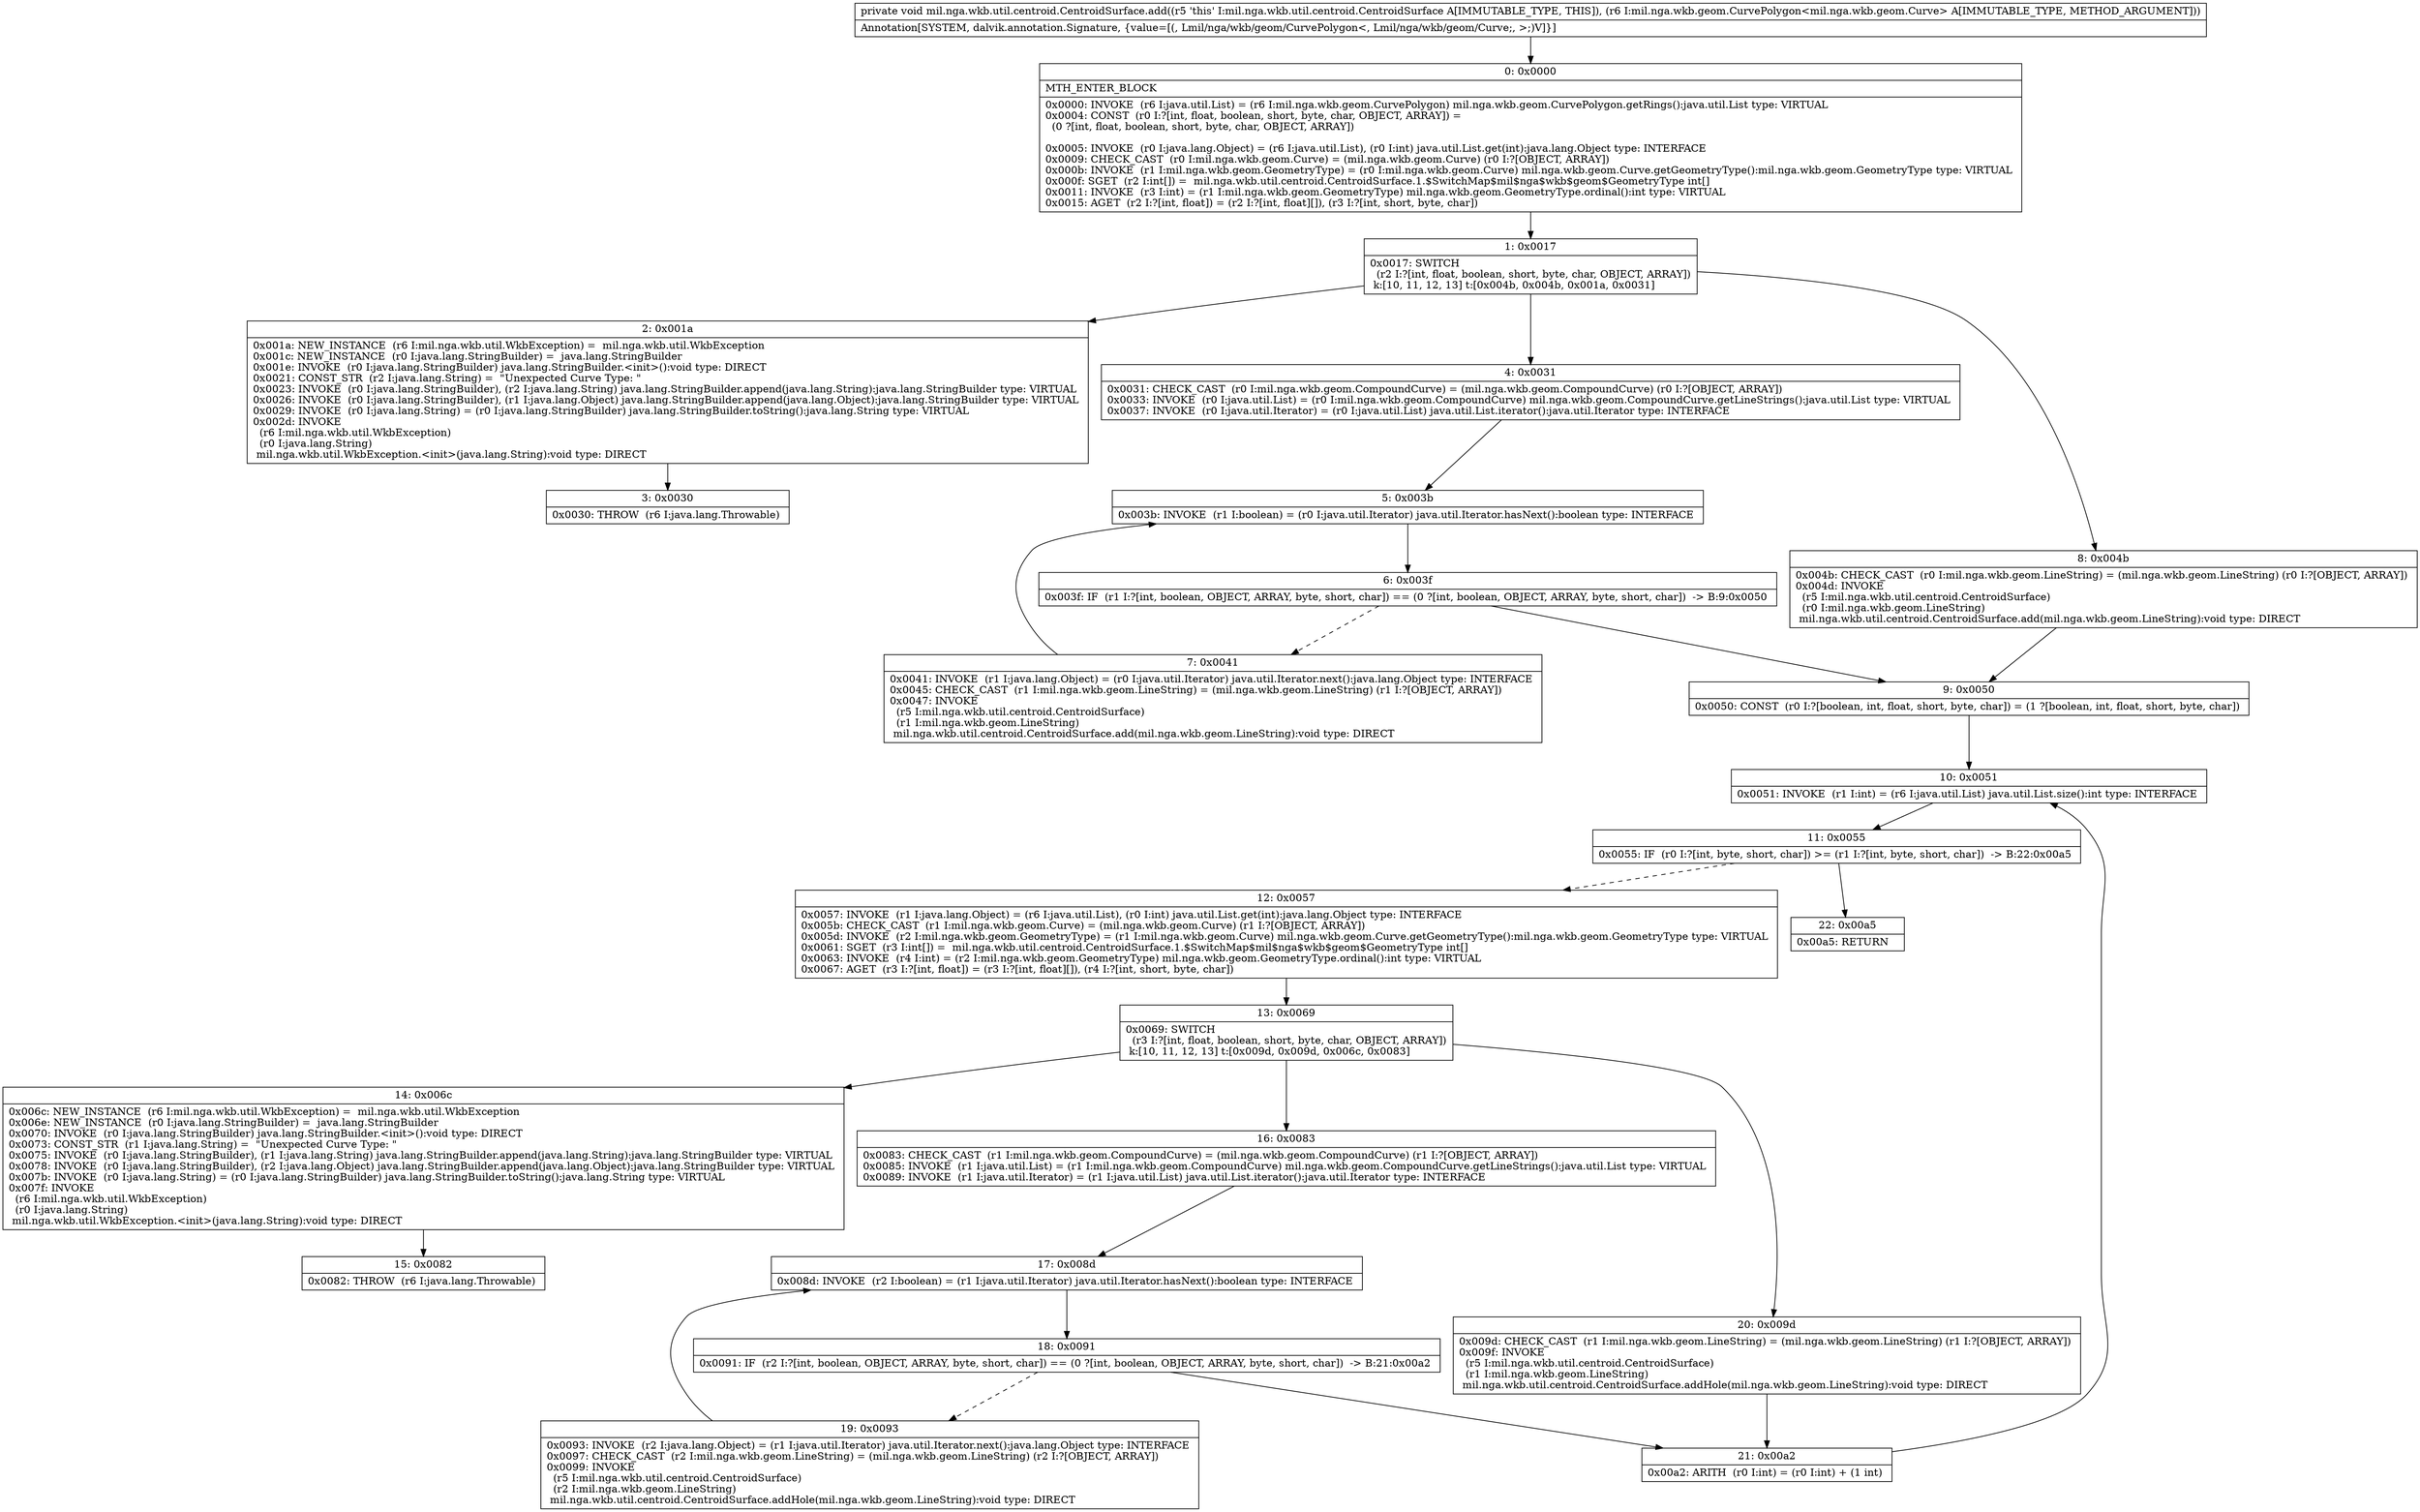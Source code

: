 digraph "CFG formil.nga.wkb.util.centroid.CentroidSurface.add(Lmil\/nga\/wkb\/geom\/CurvePolygon;)V" {
Node_0 [shape=record,label="{0\:\ 0x0000|MTH_ENTER_BLOCK\l|0x0000: INVOKE  (r6 I:java.util.List) = (r6 I:mil.nga.wkb.geom.CurvePolygon) mil.nga.wkb.geom.CurvePolygon.getRings():java.util.List type: VIRTUAL \l0x0004: CONST  (r0 I:?[int, float, boolean, short, byte, char, OBJECT, ARRAY]) = \l  (0 ?[int, float, boolean, short, byte, char, OBJECT, ARRAY])\l \l0x0005: INVOKE  (r0 I:java.lang.Object) = (r6 I:java.util.List), (r0 I:int) java.util.List.get(int):java.lang.Object type: INTERFACE \l0x0009: CHECK_CAST  (r0 I:mil.nga.wkb.geom.Curve) = (mil.nga.wkb.geom.Curve) (r0 I:?[OBJECT, ARRAY]) \l0x000b: INVOKE  (r1 I:mil.nga.wkb.geom.GeometryType) = (r0 I:mil.nga.wkb.geom.Curve) mil.nga.wkb.geom.Curve.getGeometryType():mil.nga.wkb.geom.GeometryType type: VIRTUAL \l0x000f: SGET  (r2 I:int[]) =  mil.nga.wkb.util.centroid.CentroidSurface.1.$SwitchMap$mil$nga$wkb$geom$GeometryType int[] \l0x0011: INVOKE  (r3 I:int) = (r1 I:mil.nga.wkb.geom.GeometryType) mil.nga.wkb.geom.GeometryType.ordinal():int type: VIRTUAL \l0x0015: AGET  (r2 I:?[int, float]) = (r2 I:?[int, float][]), (r3 I:?[int, short, byte, char]) \l}"];
Node_1 [shape=record,label="{1\:\ 0x0017|0x0017: SWITCH  \l  (r2 I:?[int, float, boolean, short, byte, char, OBJECT, ARRAY])\l k:[10, 11, 12, 13] t:[0x004b, 0x004b, 0x001a, 0x0031] \l}"];
Node_2 [shape=record,label="{2\:\ 0x001a|0x001a: NEW_INSTANCE  (r6 I:mil.nga.wkb.util.WkbException) =  mil.nga.wkb.util.WkbException \l0x001c: NEW_INSTANCE  (r0 I:java.lang.StringBuilder) =  java.lang.StringBuilder \l0x001e: INVOKE  (r0 I:java.lang.StringBuilder) java.lang.StringBuilder.\<init\>():void type: DIRECT \l0x0021: CONST_STR  (r2 I:java.lang.String) =  \"Unexpected Curve Type: \" \l0x0023: INVOKE  (r0 I:java.lang.StringBuilder), (r2 I:java.lang.String) java.lang.StringBuilder.append(java.lang.String):java.lang.StringBuilder type: VIRTUAL \l0x0026: INVOKE  (r0 I:java.lang.StringBuilder), (r1 I:java.lang.Object) java.lang.StringBuilder.append(java.lang.Object):java.lang.StringBuilder type: VIRTUAL \l0x0029: INVOKE  (r0 I:java.lang.String) = (r0 I:java.lang.StringBuilder) java.lang.StringBuilder.toString():java.lang.String type: VIRTUAL \l0x002d: INVOKE  \l  (r6 I:mil.nga.wkb.util.WkbException)\l  (r0 I:java.lang.String)\l mil.nga.wkb.util.WkbException.\<init\>(java.lang.String):void type: DIRECT \l}"];
Node_3 [shape=record,label="{3\:\ 0x0030|0x0030: THROW  (r6 I:java.lang.Throwable) \l}"];
Node_4 [shape=record,label="{4\:\ 0x0031|0x0031: CHECK_CAST  (r0 I:mil.nga.wkb.geom.CompoundCurve) = (mil.nga.wkb.geom.CompoundCurve) (r0 I:?[OBJECT, ARRAY]) \l0x0033: INVOKE  (r0 I:java.util.List) = (r0 I:mil.nga.wkb.geom.CompoundCurve) mil.nga.wkb.geom.CompoundCurve.getLineStrings():java.util.List type: VIRTUAL \l0x0037: INVOKE  (r0 I:java.util.Iterator) = (r0 I:java.util.List) java.util.List.iterator():java.util.Iterator type: INTERFACE \l}"];
Node_5 [shape=record,label="{5\:\ 0x003b|0x003b: INVOKE  (r1 I:boolean) = (r0 I:java.util.Iterator) java.util.Iterator.hasNext():boolean type: INTERFACE \l}"];
Node_6 [shape=record,label="{6\:\ 0x003f|0x003f: IF  (r1 I:?[int, boolean, OBJECT, ARRAY, byte, short, char]) == (0 ?[int, boolean, OBJECT, ARRAY, byte, short, char])  \-\> B:9:0x0050 \l}"];
Node_7 [shape=record,label="{7\:\ 0x0041|0x0041: INVOKE  (r1 I:java.lang.Object) = (r0 I:java.util.Iterator) java.util.Iterator.next():java.lang.Object type: INTERFACE \l0x0045: CHECK_CAST  (r1 I:mil.nga.wkb.geom.LineString) = (mil.nga.wkb.geom.LineString) (r1 I:?[OBJECT, ARRAY]) \l0x0047: INVOKE  \l  (r5 I:mil.nga.wkb.util.centroid.CentroidSurface)\l  (r1 I:mil.nga.wkb.geom.LineString)\l mil.nga.wkb.util.centroid.CentroidSurface.add(mil.nga.wkb.geom.LineString):void type: DIRECT \l}"];
Node_8 [shape=record,label="{8\:\ 0x004b|0x004b: CHECK_CAST  (r0 I:mil.nga.wkb.geom.LineString) = (mil.nga.wkb.geom.LineString) (r0 I:?[OBJECT, ARRAY]) \l0x004d: INVOKE  \l  (r5 I:mil.nga.wkb.util.centroid.CentroidSurface)\l  (r0 I:mil.nga.wkb.geom.LineString)\l mil.nga.wkb.util.centroid.CentroidSurface.add(mil.nga.wkb.geom.LineString):void type: DIRECT \l}"];
Node_9 [shape=record,label="{9\:\ 0x0050|0x0050: CONST  (r0 I:?[boolean, int, float, short, byte, char]) = (1 ?[boolean, int, float, short, byte, char]) \l}"];
Node_10 [shape=record,label="{10\:\ 0x0051|0x0051: INVOKE  (r1 I:int) = (r6 I:java.util.List) java.util.List.size():int type: INTERFACE \l}"];
Node_11 [shape=record,label="{11\:\ 0x0055|0x0055: IF  (r0 I:?[int, byte, short, char]) \>= (r1 I:?[int, byte, short, char])  \-\> B:22:0x00a5 \l}"];
Node_12 [shape=record,label="{12\:\ 0x0057|0x0057: INVOKE  (r1 I:java.lang.Object) = (r6 I:java.util.List), (r0 I:int) java.util.List.get(int):java.lang.Object type: INTERFACE \l0x005b: CHECK_CAST  (r1 I:mil.nga.wkb.geom.Curve) = (mil.nga.wkb.geom.Curve) (r1 I:?[OBJECT, ARRAY]) \l0x005d: INVOKE  (r2 I:mil.nga.wkb.geom.GeometryType) = (r1 I:mil.nga.wkb.geom.Curve) mil.nga.wkb.geom.Curve.getGeometryType():mil.nga.wkb.geom.GeometryType type: VIRTUAL \l0x0061: SGET  (r3 I:int[]) =  mil.nga.wkb.util.centroid.CentroidSurface.1.$SwitchMap$mil$nga$wkb$geom$GeometryType int[] \l0x0063: INVOKE  (r4 I:int) = (r2 I:mil.nga.wkb.geom.GeometryType) mil.nga.wkb.geom.GeometryType.ordinal():int type: VIRTUAL \l0x0067: AGET  (r3 I:?[int, float]) = (r3 I:?[int, float][]), (r4 I:?[int, short, byte, char]) \l}"];
Node_13 [shape=record,label="{13\:\ 0x0069|0x0069: SWITCH  \l  (r3 I:?[int, float, boolean, short, byte, char, OBJECT, ARRAY])\l k:[10, 11, 12, 13] t:[0x009d, 0x009d, 0x006c, 0x0083] \l}"];
Node_14 [shape=record,label="{14\:\ 0x006c|0x006c: NEW_INSTANCE  (r6 I:mil.nga.wkb.util.WkbException) =  mil.nga.wkb.util.WkbException \l0x006e: NEW_INSTANCE  (r0 I:java.lang.StringBuilder) =  java.lang.StringBuilder \l0x0070: INVOKE  (r0 I:java.lang.StringBuilder) java.lang.StringBuilder.\<init\>():void type: DIRECT \l0x0073: CONST_STR  (r1 I:java.lang.String) =  \"Unexpected Curve Type: \" \l0x0075: INVOKE  (r0 I:java.lang.StringBuilder), (r1 I:java.lang.String) java.lang.StringBuilder.append(java.lang.String):java.lang.StringBuilder type: VIRTUAL \l0x0078: INVOKE  (r0 I:java.lang.StringBuilder), (r2 I:java.lang.Object) java.lang.StringBuilder.append(java.lang.Object):java.lang.StringBuilder type: VIRTUAL \l0x007b: INVOKE  (r0 I:java.lang.String) = (r0 I:java.lang.StringBuilder) java.lang.StringBuilder.toString():java.lang.String type: VIRTUAL \l0x007f: INVOKE  \l  (r6 I:mil.nga.wkb.util.WkbException)\l  (r0 I:java.lang.String)\l mil.nga.wkb.util.WkbException.\<init\>(java.lang.String):void type: DIRECT \l}"];
Node_15 [shape=record,label="{15\:\ 0x0082|0x0082: THROW  (r6 I:java.lang.Throwable) \l}"];
Node_16 [shape=record,label="{16\:\ 0x0083|0x0083: CHECK_CAST  (r1 I:mil.nga.wkb.geom.CompoundCurve) = (mil.nga.wkb.geom.CompoundCurve) (r1 I:?[OBJECT, ARRAY]) \l0x0085: INVOKE  (r1 I:java.util.List) = (r1 I:mil.nga.wkb.geom.CompoundCurve) mil.nga.wkb.geom.CompoundCurve.getLineStrings():java.util.List type: VIRTUAL \l0x0089: INVOKE  (r1 I:java.util.Iterator) = (r1 I:java.util.List) java.util.List.iterator():java.util.Iterator type: INTERFACE \l}"];
Node_17 [shape=record,label="{17\:\ 0x008d|0x008d: INVOKE  (r2 I:boolean) = (r1 I:java.util.Iterator) java.util.Iterator.hasNext():boolean type: INTERFACE \l}"];
Node_18 [shape=record,label="{18\:\ 0x0091|0x0091: IF  (r2 I:?[int, boolean, OBJECT, ARRAY, byte, short, char]) == (0 ?[int, boolean, OBJECT, ARRAY, byte, short, char])  \-\> B:21:0x00a2 \l}"];
Node_19 [shape=record,label="{19\:\ 0x0093|0x0093: INVOKE  (r2 I:java.lang.Object) = (r1 I:java.util.Iterator) java.util.Iterator.next():java.lang.Object type: INTERFACE \l0x0097: CHECK_CAST  (r2 I:mil.nga.wkb.geom.LineString) = (mil.nga.wkb.geom.LineString) (r2 I:?[OBJECT, ARRAY]) \l0x0099: INVOKE  \l  (r5 I:mil.nga.wkb.util.centroid.CentroidSurface)\l  (r2 I:mil.nga.wkb.geom.LineString)\l mil.nga.wkb.util.centroid.CentroidSurface.addHole(mil.nga.wkb.geom.LineString):void type: DIRECT \l}"];
Node_20 [shape=record,label="{20\:\ 0x009d|0x009d: CHECK_CAST  (r1 I:mil.nga.wkb.geom.LineString) = (mil.nga.wkb.geom.LineString) (r1 I:?[OBJECT, ARRAY]) \l0x009f: INVOKE  \l  (r5 I:mil.nga.wkb.util.centroid.CentroidSurface)\l  (r1 I:mil.nga.wkb.geom.LineString)\l mil.nga.wkb.util.centroid.CentroidSurface.addHole(mil.nga.wkb.geom.LineString):void type: DIRECT \l}"];
Node_21 [shape=record,label="{21\:\ 0x00a2|0x00a2: ARITH  (r0 I:int) = (r0 I:int) + (1 int) \l}"];
Node_22 [shape=record,label="{22\:\ 0x00a5|0x00a5: RETURN   \l}"];
MethodNode[shape=record,label="{private void mil.nga.wkb.util.centroid.CentroidSurface.add((r5 'this' I:mil.nga.wkb.util.centroid.CentroidSurface A[IMMUTABLE_TYPE, THIS]), (r6 I:mil.nga.wkb.geom.CurvePolygon\<mil.nga.wkb.geom.Curve\> A[IMMUTABLE_TYPE, METHOD_ARGUMENT]))  | Annotation[SYSTEM, dalvik.annotation.Signature, \{value=[(, Lmil\/nga\/wkb\/geom\/CurvePolygon\<, Lmil\/nga\/wkb\/geom\/Curve;, \>;)V]\}]\l}"];
MethodNode -> Node_0;
Node_0 -> Node_1;
Node_1 -> Node_2;
Node_1 -> Node_4;
Node_1 -> Node_8;
Node_2 -> Node_3;
Node_4 -> Node_5;
Node_5 -> Node_6;
Node_6 -> Node_7[style=dashed];
Node_6 -> Node_9;
Node_7 -> Node_5;
Node_8 -> Node_9;
Node_9 -> Node_10;
Node_10 -> Node_11;
Node_11 -> Node_12[style=dashed];
Node_11 -> Node_22;
Node_12 -> Node_13;
Node_13 -> Node_14;
Node_13 -> Node_16;
Node_13 -> Node_20;
Node_14 -> Node_15;
Node_16 -> Node_17;
Node_17 -> Node_18;
Node_18 -> Node_19[style=dashed];
Node_18 -> Node_21;
Node_19 -> Node_17;
Node_20 -> Node_21;
Node_21 -> Node_10;
}

